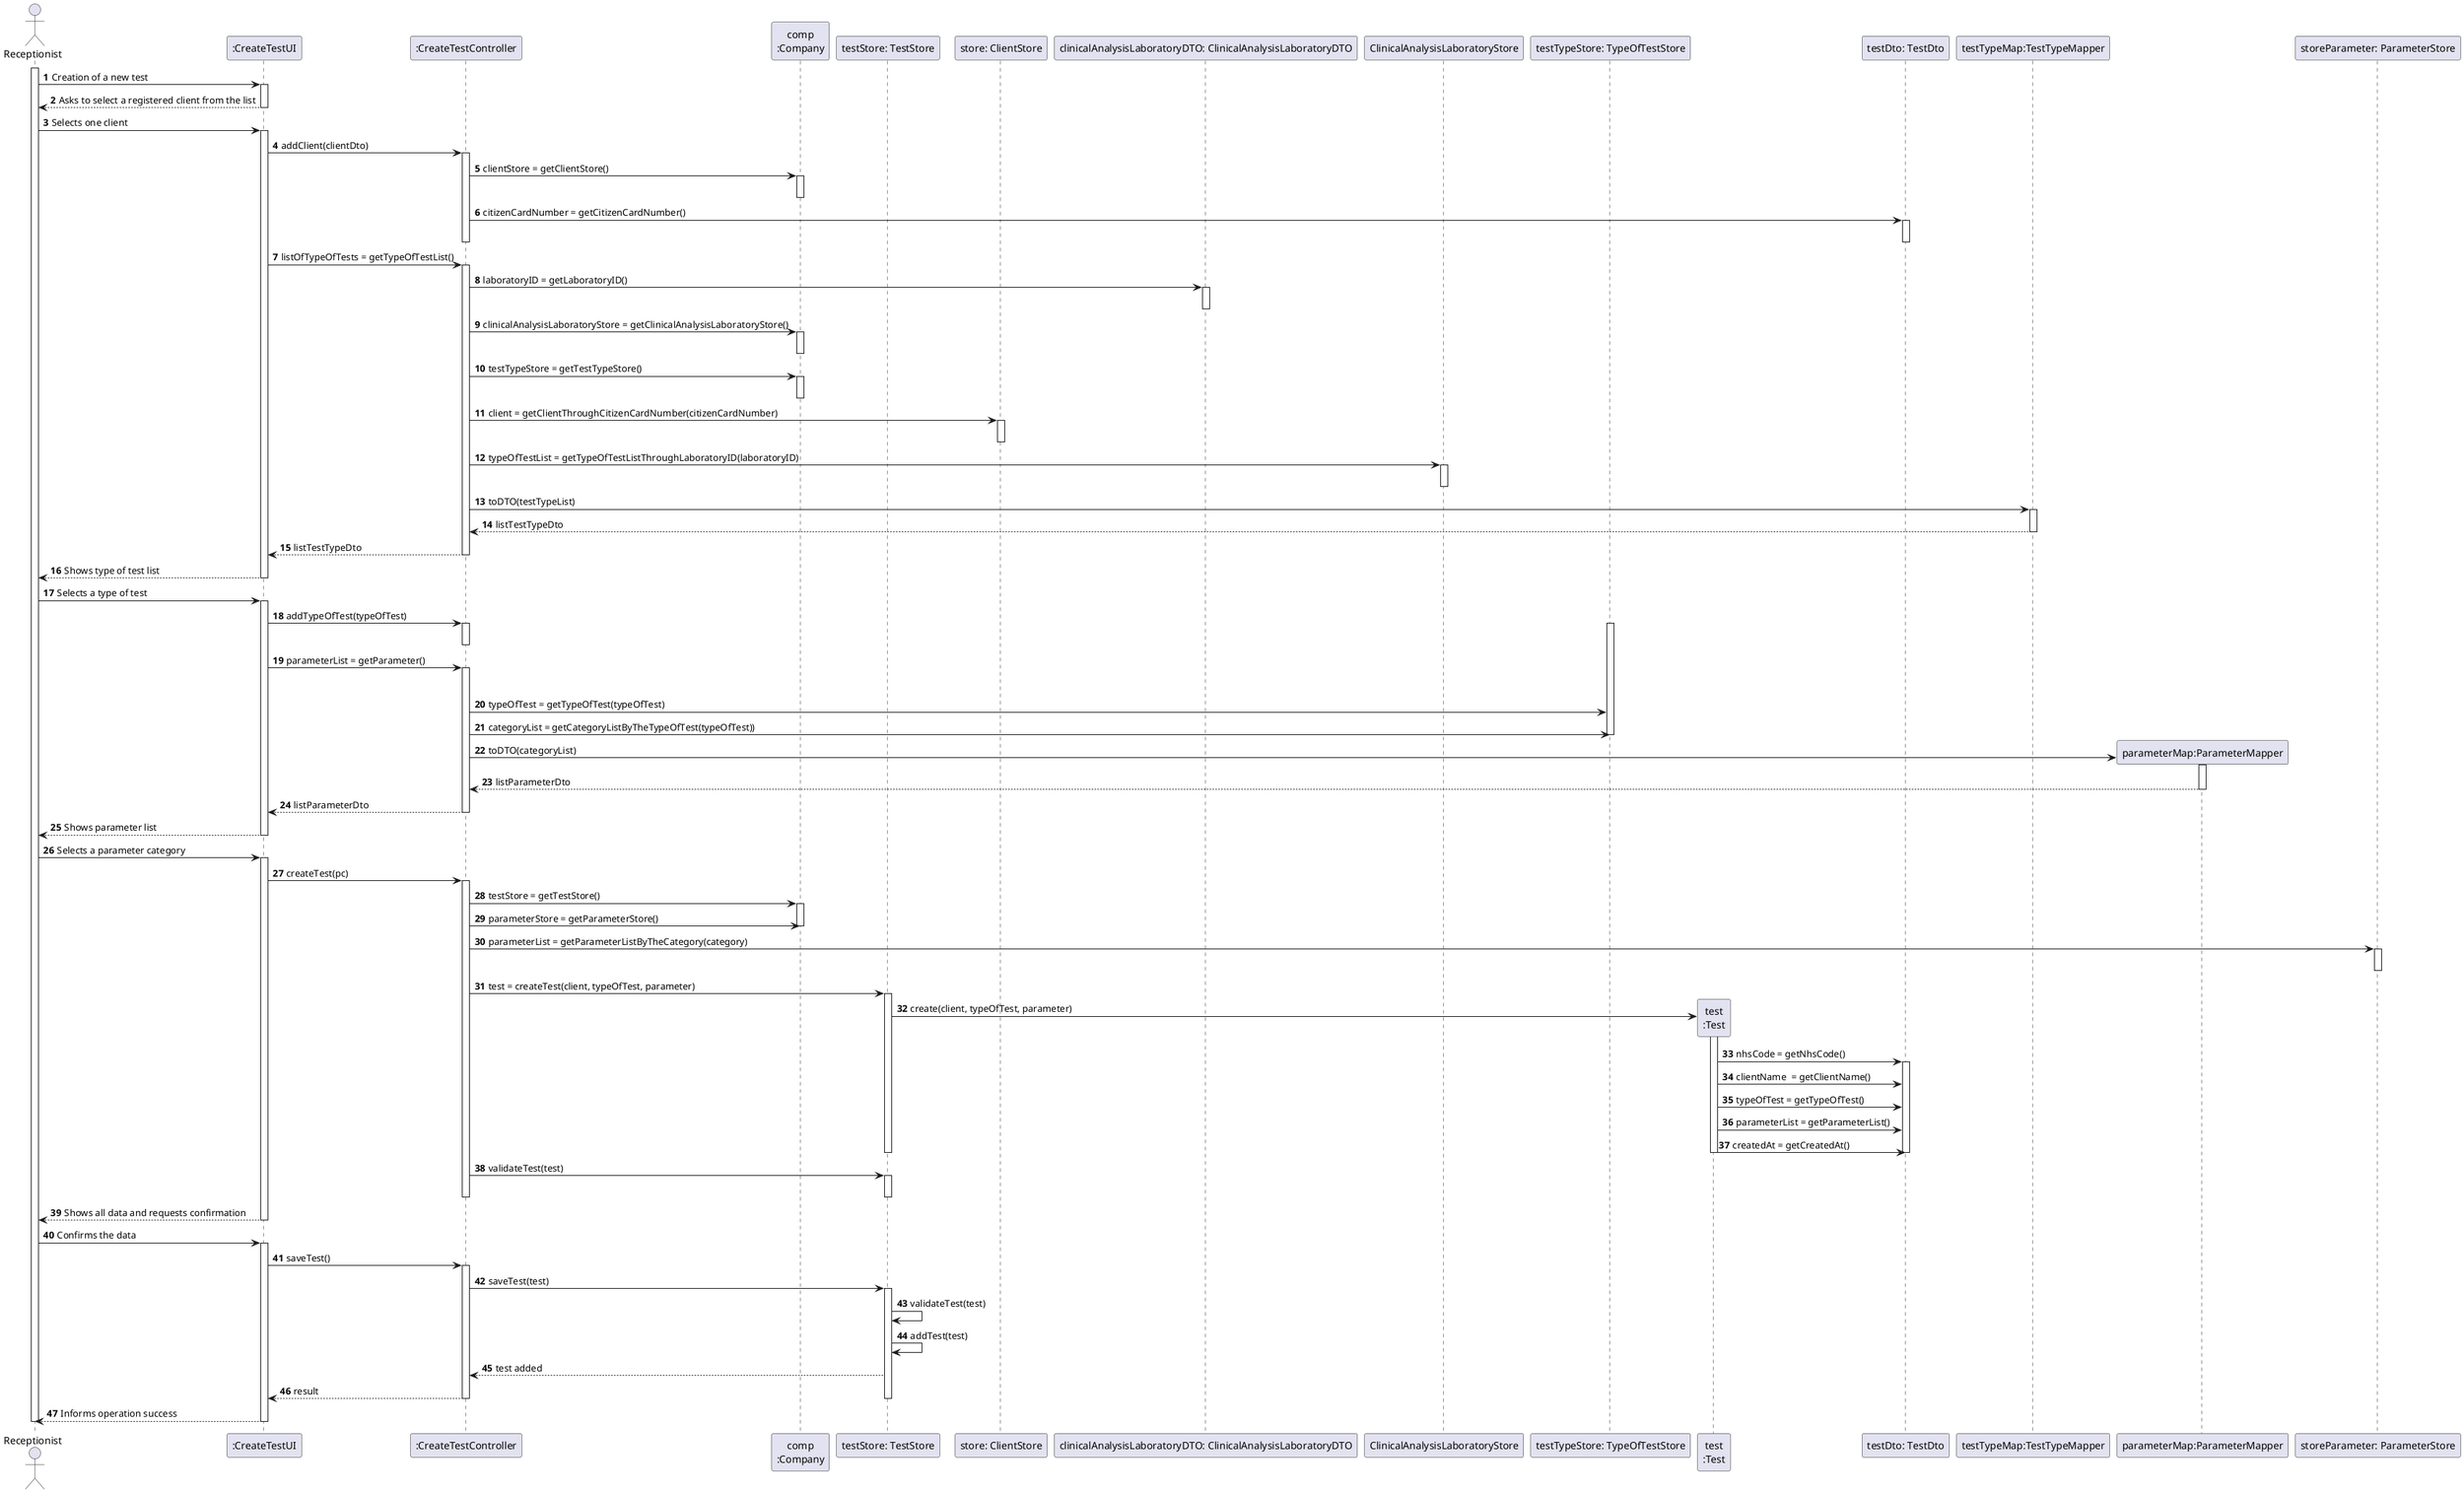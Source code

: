 
@startuml
autonumber
actor "Receptionist" as REC

participant ":CreateTestUI" as UI
participant ":CreateTestController" as CTRL
participant "comp\n:Company" as COMP

participant "testStore: TestStore" as TSTORE

participant "store: ClientStore" as CSTORE

participant "clinicalAnalysisLaboratoryDTO: ClinicalAnalysisLaboratoryDTO" as CALDTO
participant "ClinicalAnalysisLaboratoryStore" as CALS

participant "testTypeStore: TypeOfTestStore" as TTSTORE

participant "test\n:Test" as TEST
participant "testDto: TestDto" as TDTO

participant "testTypeMap:TestTypeMapper" as TMAPPER

participant "parameterMap:ParameterMapper" as PMAPPER
participant "storeParameter: ParameterStore" as PSTORE

activate REC
REC -> UI : Creation of a new test
activate UI
UI --> REC :Asks to select a registered client from the list
deactivate UI
REC -> UI : Selects one client
activate UI
UI -> CTRL : addClient(clientDto)
activate CTRL

CTRL -> COMP : clientStore = getClientStore()
activate COMP
deactivate COMP
CTRL -> TDTO : citizenCardNumber = getCitizenCardNumber()
activate TDTO
deactivate TDTO

deactivate CTRL
UI ->  CTRL : listOfTypeOfTests = getTypeOfTestList()
activate CTRL


CTRL -> CALDTO : laboratoryID = getLaboratoryID()
activate CALDTO
deactivate CALDTO
CTRL -> COMP : clinicalAnalysisLaboratoryStore = getClinicalAnalysisLaboratoryStore()
activate COMP
deactivate COMP

deactivate TSTORE
deactivate TEST



CTRL -> COMP : testTypeStore = getTestTypeStore()
activate COMP
deactivate COMP
CTRL -> CSTORE : client = getClientThroughCitizenCardNumber(citizenCardNumber)
activate CSTORE
deactivate CSTORE
CTRL -> CALS : typeOfTestList = getTypeOfTestListThroughLaboratoryID(laboratoryID)
activate CALS
deactivate CALS
CTRL -> TMAPPER : toDTO(testTypeList)

activate TMAPPER


TMAPPER --> CTRL : listTestTypeDto
deactivate TMAPPER
CTRL --> UI : listTestTypeDto
deactivate CTRL
UI --> REC: Shows type of test list
deactivate CTRL
deactivate UI

REC -> UI : Selects a type of test
activate UI

UI -> CTRL : addTypeOfTest(typeOfTest)
activate CTRL
activate TTSTORE

deactivate CTRL

UI -> CTRL : parameterList = getParameter()
activate CTRL

deactivate TSTORE
deactivate TEST

CTRL -> TTSTORE : typeOfTest = getTypeOfTest(typeOfTest)

CTRL -> TTSTORE : categoryList = getCategoryListByTheTypeOfTest(typeOfTest))
deactivate TTSTORE


CTRL -> PMAPPER** : toDTO(categoryList)
activate PMAPPER




PMAPPER --> CTRL : listParameterDto
deactivate PMAPPER
CTRL --> UI : listParameterDto
deactivate CTRL
UI --> REC : Shows parameter list
deactivate UI

REC -> UI :  Selects a parameter category
activate UI
UI -> CTRL : createTest(pc)
activate CTRL
CTRL -> COMP : testStore = getTestStore()
activate COMP
CTRL -> COMP : parameterStore = getParameterStore()

deactivate COMP
CTRL -> PSTORE : parameterList = getParameterListByTheCategory(category)
activate PSTORE
deactivate PSTORE
CTRL -> TSTORE : test = createTest(client, typeOfTest, parameter)

activate TSTORE
  TSTORE -> TEST** : create(client, typeOfTest, parameter)
  activate TEST
  TEST -> TDTO : nhsCode = getNhsCode()
  activate TDTO
  TEST -> TDTO : clientName  = getClientName()
  TEST -> TDTO : typeOfTest = getTypeOfTest()
  TEST -> TDTO : parameterList = getParameterList()
  TEST -> TDTO : createdAt = getCreatedAt()
  deactivate TDTO

deactivate TEST


deactivate TSTORE
  CTRL -> TSTORE : validateTest(test)
activate TSTORE
deactivate TSTORE
deactivate CTRL



UI --> REC : Shows all data and requests confirmation
deactivate UI
deactivate CTRL
  REC -> UI : Confirms the data
activate UI
  UI -> CTRL : saveTest()
activate CTRL


  CTRL -> TSTORE : saveTest(test)


  activate TSTORE
  TSTORE -> TSTORE : validateTest(test)
  TSTORE -> TSTORE : addTest(test)

  TSTORE --> CTRL : test added
  CTRL --> UI : result

deactivate TSTORE

deactivate CTRL

UI --> REC : Informs operation success
deactivate COMP
deactivate CTRL
deactivate UI
deactivate REC
deactivate TTSTORE
@enduml




